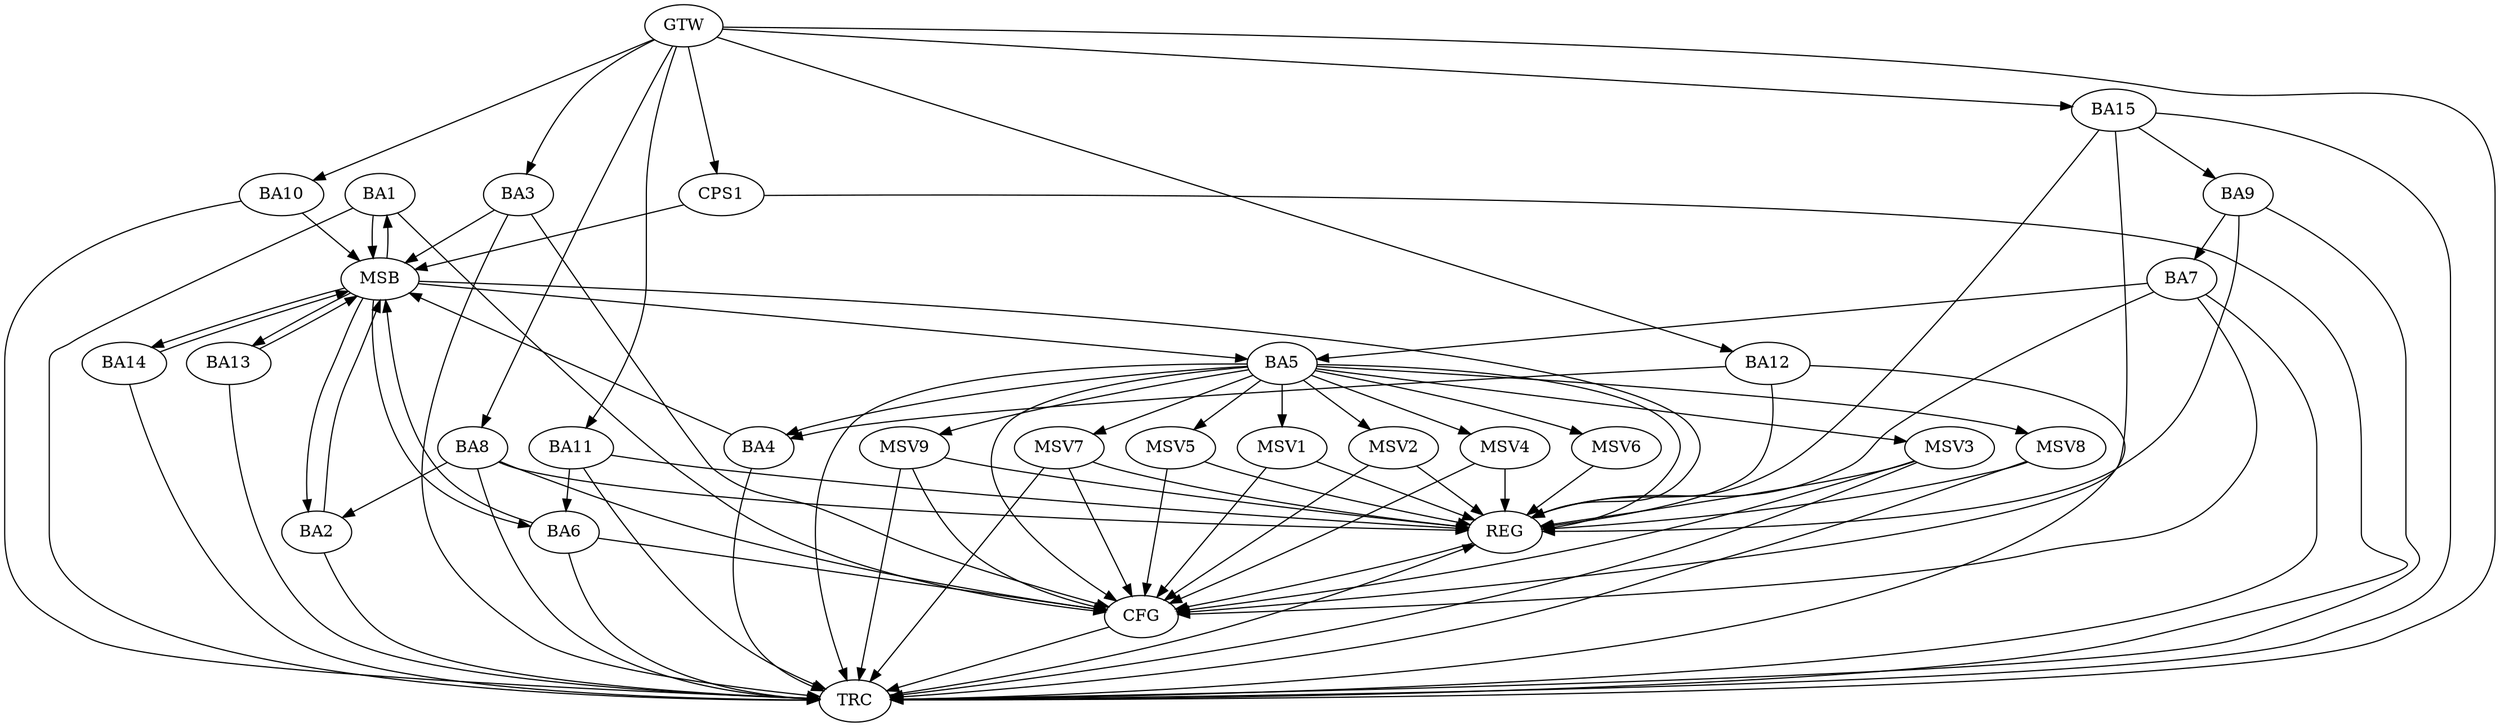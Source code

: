 strict digraph G {
  BA1 [ label="BA1" ];
  BA2 [ label="BA2" ];
  BA3 [ label="BA3" ];
  BA4 [ label="BA4" ];
  BA5 [ label="BA5" ];
  BA6 [ label="BA6" ];
  BA7 [ label="BA7" ];
  BA8 [ label="BA8" ];
  BA9 [ label="BA9" ];
  BA10 [ label="BA10" ];
  BA11 [ label="BA11" ];
  BA12 [ label="BA12" ];
  BA13 [ label="BA13" ];
  BA14 [ label="BA14" ];
  BA15 [ label="BA15" ];
  CPS1 [ label="CPS1" ];
  GTW [ label="GTW" ];
  REG [ label="REG" ];
  MSB [ label="MSB" ];
  CFG [ label="CFG" ];
  TRC [ label="TRC" ];
  MSV1 [ label="MSV1" ];
  MSV2 [ label="MSV2" ];
  MSV3 [ label="MSV3" ];
  MSV4 [ label="MSV4" ];
  MSV5 [ label="MSV5" ];
  MSV6 [ label="MSV6" ];
  MSV7 [ label="MSV7" ];
  MSV8 [ label="MSV8" ];
  MSV9 [ label="MSV9" ];
  BA5 -> BA4;
  BA7 -> BA5;
  BA8 -> BA2;
  BA9 -> BA7;
  BA11 -> BA6;
  BA12 -> BA4;
  BA15 -> BA9;
  GTW -> BA3;
  GTW -> BA8;
  GTW -> BA10;
  GTW -> BA11;
  GTW -> BA12;
  GTW -> BA15;
  GTW -> CPS1;
  BA5 -> REG;
  BA7 -> REG;
  BA8 -> REG;
  BA9 -> REG;
  BA11 -> REG;
  BA12 -> REG;
  BA15 -> REG;
  BA1 -> MSB;
  MSB -> BA2;
  MSB -> REG;
  BA2 -> MSB;
  MSB -> BA1;
  BA3 -> MSB;
  BA4 -> MSB;
  BA6 -> MSB;
  BA10 -> MSB;
  BA13 -> MSB;
  MSB -> BA5;
  BA14 -> MSB;
  MSB -> BA6;
  CPS1 -> MSB;
  MSB -> BA13;
  MSB -> BA14;
  BA8 -> CFG;
  BA15 -> CFG;
  BA5 -> CFG;
  BA3 -> CFG;
  BA1 -> CFG;
  BA6 -> CFG;
  BA7 -> CFG;
  REG -> CFG;
  BA1 -> TRC;
  BA2 -> TRC;
  BA3 -> TRC;
  BA4 -> TRC;
  BA5 -> TRC;
  BA6 -> TRC;
  BA7 -> TRC;
  BA8 -> TRC;
  BA9 -> TRC;
  BA10 -> TRC;
  BA11 -> TRC;
  BA12 -> TRC;
  BA13 -> TRC;
  BA14 -> TRC;
  BA15 -> TRC;
  CPS1 -> TRC;
  GTW -> TRC;
  CFG -> TRC;
  TRC -> REG;
  BA5 -> MSV1;
  MSV1 -> REG;
  MSV1 -> CFG;
  BA5 -> MSV2;
  BA5 -> MSV3;
  MSV2 -> REG;
  MSV2 -> CFG;
  MSV3 -> REG;
  MSV3 -> TRC;
  MSV3 -> CFG;
  BA5 -> MSV4;
  MSV4 -> REG;
  MSV4 -> CFG;
  BA5 -> MSV5;
  MSV5 -> REG;
  MSV5 -> CFG;
  BA5 -> MSV6;
  BA5 -> MSV7;
  MSV6 -> REG;
  MSV7 -> REG;
  MSV7 -> TRC;
  MSV7 -> CFG;
  BA5 -> MSV8;
  MSV8 -> REG;
  MSV8 -> TRC;
  BA5 -> MSV9;
  MSV9 -> REG;
  MSV9 -> TRC;
  MSV9 -> CFG;
}
